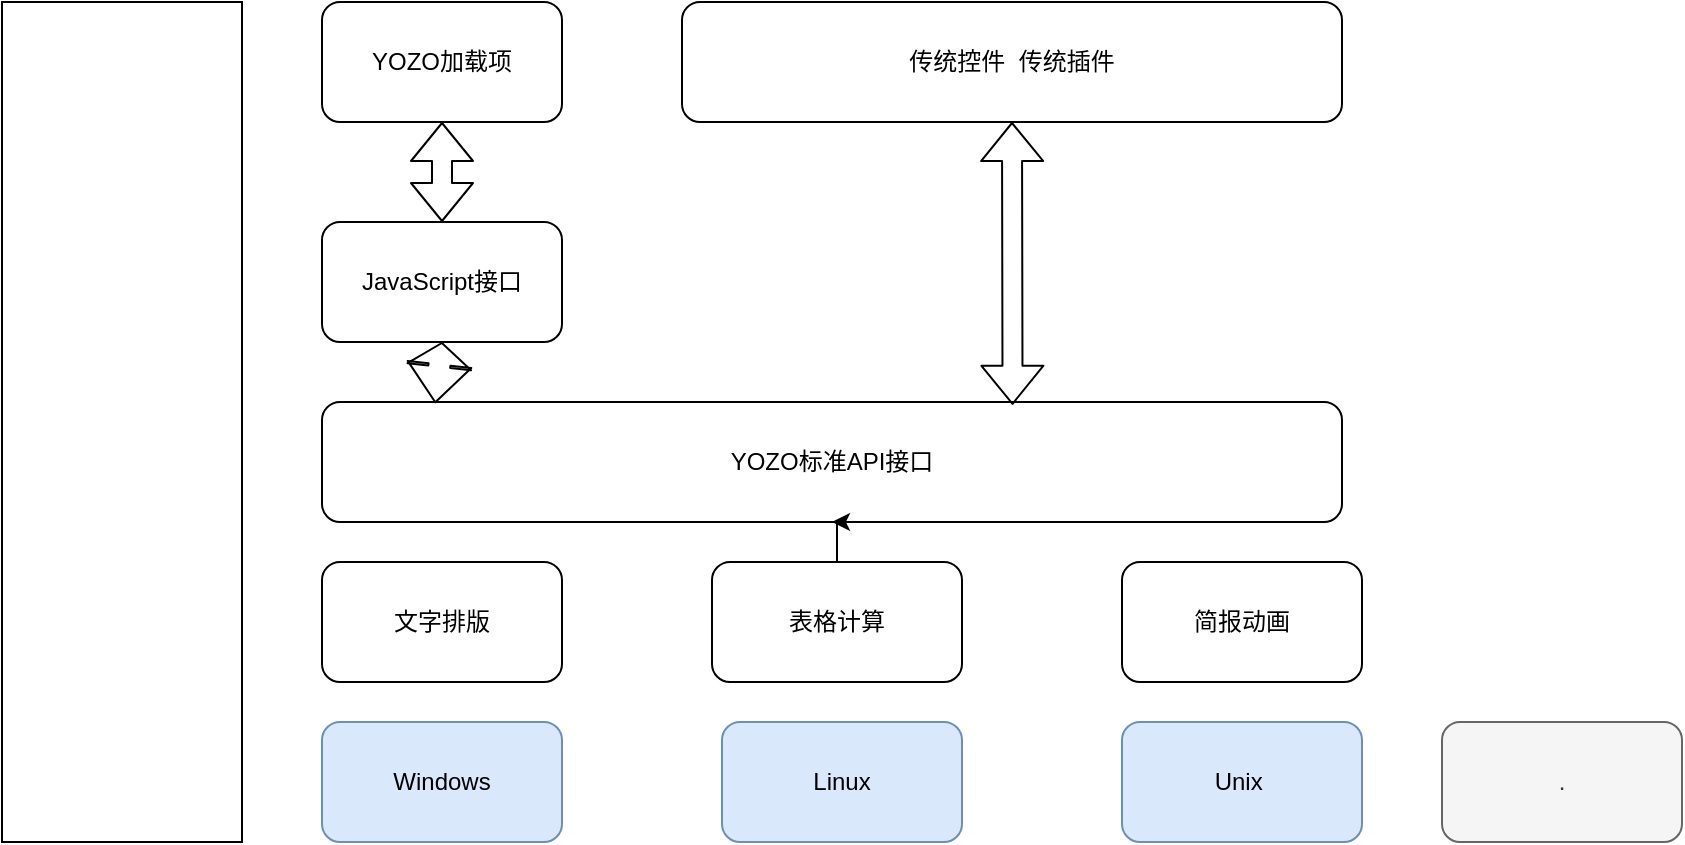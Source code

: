 <mxfile version="14.9.9" type="github"><diagram id="bM_wfJS56F1sdIb-5_cB" name="Page-1"><mxGraphModel dx="1038" dy="547" grid="1" gridSize="10" guides="1" tooltips="1" connect="1" arrows="1" fold="1" page="1" pageScale="1" pageWidth="827" pageHeight="1169" math="0" shadow="0"><root><mxCell id="0"/><mxCell id="1" parent="0"/><mxCell id="8BB0WYbZp4TZoXRffc63-2" value="Windows" style="rounded=1;whiteSpace=wrap;html=1;fillColor=#dae8fc;strokeColor=#6c8ebf;" vertex="1" parent="1"><mxGeometry x="180" y="400" width="120" height="60" as="geometry"/></mxCell><mxCell id="8BB0WYbZp4TZoXRffc63-3" value="Linux" style="rounded=1;whiteSpace=wrap;html=1;fillColor=#dae8fc;strokeColor=#6c8ebf;" vertex="1" parent="1"><mxGeometry x="380" y="400" width="120" height="60" as="geometry"/></mxCell><mxCell id="8BB0WYbZp4TZoXRffc63-4" value="Unix&amp;nbsp;" style="rounded=1;whiteSpace=wrap;html=1;fillColor=#dae8fc;strokeColor=#6c8ebf;" vertex="1" parent="1"><mxGeometry x="580" y="400" width="120" height="60" as="geometry"/></mxCell><mxCell id="8BB0WYbZp4TZoXRffc63-5" value="" style="whiteSpace=wrap;html=1;" vertex="1" parent="1"><mxGeometry x="20" y="40" width="120" height="420" as="geometry"/></mxCell><mxCell id="8BB0WYbZp4TZoXRffc63-6" value="." style="rounded=1;whiteSpace=wrap;html=1;fillColor=#f5f5f5;strokeColor=#666666;fontColor=#333333;" vertex="1" parent="1"><mxGeometry x="740" y="400" width="120" height="60" as="geometry"/></mxCell><mxCell id="8BB0WYbZp4TZoXRffc63-7" value="YOZO加载项" style="rounded=1;whiteSpace=wrap;html=1;" vertex="1" parent="1"><mxGeometry x="180" y="40" width="120" height="60" as="geometry"/></mxCell><mxCell id="8BB0WYbZp4TZoXRffc63-8" value="传统控件&amp;nbsp; 传统插件" style="rounded=1;whiteSpace=wrap;html=1;" vertex="1" parent="1"><mxGeometry x="360" y="40" width="330" height="60" as="geometry"/></mxCell><mxCell id="8BB0WYbZp4TZoXRffc63-9" value="JavaScript接口" style="rounded=1;whiteSpace=wrap;html=1;" vertex="1" parent="1"><mxGeometry x="180" y="150" width="120" height="60" as="geometry"/></mxCell><mxCell id="8BB0WYbZp4TZoXRffc63-10" value="YOZO标准API接口" style="rounded=1;whiteSpace=wrap;html=1;" vertex="1" parent="1"><mxGeometry x="180" y="240" width="510" height="60" as="geometry"/></mxCell><mxCell id="8BB0WYbZp4TZoXRffc63-11" value="文字排版" style="rounded=1;whiteSpace=wrap;html=1;" vertex="1" parent="1"><mxGeometry x="180" y="320" width="120" height="60" as="geometry"/></mxCell><mxCell id="8BB0WYbZp4TZoXRffc63-15" value="" style="edgeStyle=orthogonalEdgeStyle;rounded=0;orthogonalLoop=1;jettySize=auto;html=1;" edge="1" parent="1" source="8BB0WYbZp4TZoXRffc63-13" target="8BB0WYbZp4TZoXRffc63-10"><mxGeometry relative="1" as="geometry"/></mxCell><mxCell id="8BB0WYbZp4TZoXRffc63-13" value="表格计算" style="rounded=1;whiteSpace=wrap;html=1;" vertex="1" parent="1"><mxGeometry x="375" y="320" width="125" height="60" as="geometry"/></mxCell><mxCell id="8BB0WYbZp4TZoXRffc63-14" value="简报动画" style="rounded=1;whiteSpace=wrap;html=1;" vertex="1" parent="1"><mxGeometry x="580" y="320" width="120" height="60" as="geometry"/></mxCell><mxCell id="8BB0WYbZp4TZoXRffc63-16" value="" style="shape=flexArrow;endArrow=classic;startArrow=classic;html=1;entryX=0.5;entryY=1;entryDx=0;entryDy=0;exitX=0.677;exitY=0.023;exitDx=0;exitDy=0;exitPerimeter=0;" edge="1" parent="1" source="8BB0WYbZp4TZoXRffc63-10" target="8BB0WYbZp4TZoXRffc63-8"><mxGeometry width="100" height="100" relative="1" as="geometry"><mxPoint x="470" y="200" as="sourcePoint"/><mxPoint x="540" y="150" as="targetPoint"/></mxGeometry></mxCell><mxCell id="8BB0WYbZp4TZoXRffc63-17" value="" style="shape=flexArrow;endArrow=classic;startArrow=classic;html=1;entryX=0.5;entryY=1;entryDx=0;entryDy=0;exitX=0.5;exitY=0;exitDx=0;exitDy=0;" edge="1" parent="1" source="8BB0WYbZp4TZoXRffc63-9" target="8BB0WYbZp4TZoXRffc63-7"><mxGeometry width="100" height="100" relative="1" as="geometry"><mxPoint x="220" y="150" as="sourcePoint"/><mxPoint x="270" y="110" as="targetPoint"/></mxGeometry></mxCell><mxCell id="8BB0WYbZp4TZoXRffc63-18" value="" style="shape=flexArrow;endArrow=classic;startArrow=classic;html=1;entryX=0.5;entryY=1;entryDx=0;entryDy=0;width=11;endSize=3.64;exitX=0.111;exitY=0.01;exitDx=0;exitDy=0;exitPerimeter=0;" edge="1" parent="1" source="8BB0WYbZp4TZoXRffc63-10" target="8BB0WYbZp4TZoXRffc63-9"><mxGeometry width="100" height="100" relative="1" as="geometry"><mxPoint x="220" y="240" as="sourcePoint"/><mxPoint x="270" y="200" as="targetPoint"/></mxGeometry></mxCell></root></mxGraphModel></diagram></mxfile>